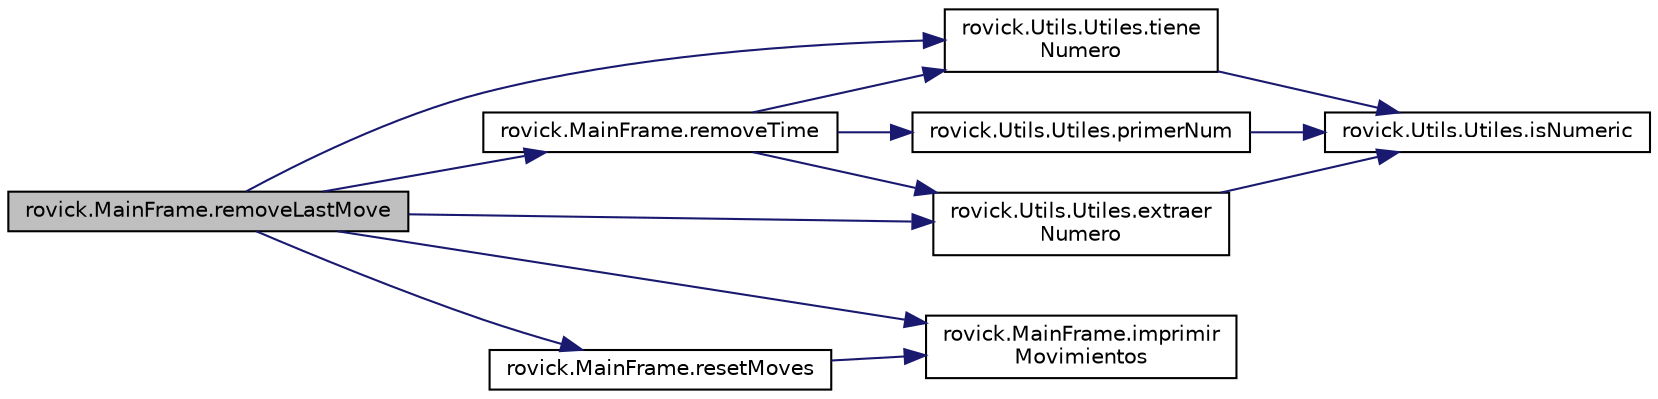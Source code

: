 digraph "rovick.MainFrame.removeLastMove"
{
  edge [fontname="Helvetica",fontsize="10",labelfontname="Helvetica",labelfontsize="10"];
  node [fontname="Helvetica",fontsize="10",shape=record];
  rankdir="LR";
  Node35 [label="rovick.MainFrame.removeLastMove",height=0.2,width=0.4,color="black", fillcolor="grey75", style="filled", fontcolor="black"];
  Node35 -> Node36 [color="midnightblue",fontsize="10",style="solid",fontname="Helvetica"];
  Node36 [label="rovick.MainFrame.removeTime",height=0.2,width=0.4,color="black", fillcolor="white", style="filled",URL="$group__MetdosAuxiliares.html#gaf06cc67bd587af7c4b5749cb74c55854",tooltip="Resta tiempo al GregorianCalendar tiempo dependiendo de que movimiento sea. "];
  Node36 -> Node37 [color="midnightblue",fontsize="10",style="solid",fontname="Helvetica"];
  Node37 [label="rovick.Utils.Utiles.tiene\lNumero",height=0.2,width=0.4,color="black", fillcolor="white", style="filled",URL="$classrovick_1_1Utils_1_1Utiles.html#a3727c5ee9df98a910159a619889f7bda",tooltip="Metodo que te devuelve true si la cadena pasada contiene algún numero. "];
  Node37 -> Node38 [color="midnightblue",fontsize="10",style="solid",fontname="Helvetica"];
  Node38 [label="rovick.Utils.Utiles.isNumeric",height=0.2,width=0.4,color="black", fillcolor="white", style="filled",URL="$classrovick_1_1Utils_1_1Utiles.html#af34c18d8e5344dc7bbc7be79a1bff7f1",tooltip="Metodo que te devuelve true si la cadena pasada es numérica. "];
  Node36 -> Node39 [color="midnightblue",fontsize="10",style="solid",fontname="Helvetica"];
  Node39 [label="rovick.Utils.Utiles.primerNum",height=0.2,width=0.4,color="black", fillcolor="white", style="filled",URL="$classrovick_1_1Utils_1_1Utiles.html#a6844ffe69749214354abe47b5a4d19ba",tooltip="Metdo que devuelve la posicion del pimier numero numérico de la cadena. "];
  Node39 -> Node38 [color="midnightblue",fontsize="10",style="solid",fontname="Helvetica"];
  Node36 -> Node40 [color="midnightblue",fontsize="10",style="solid",fontname="Helvetica"];
  Node40 [label="rovick.Utils.Utiles.extraer\lNumero",height=0.2,width=0.4,color="black", fillcolor="white", style="filled",URL="$classrovick_1_1Utils_1_1Utiles.html#a7bc6aa7244f58b59cb5d6ae1d87b1cf5",tooltip="Metodo que te devuelve el entero que contine la cadena. "];
  Node40 -> Node38 [color="midnightblue",fontsize="10",style="solid",fontname="Helvetica"];
  Node35 -> Node37 [color="midnightblue",fontsize="10",style="solid",fontname="Helvetica"];
  Node35 -> Node40 [color="midnightblue",fontsize="10",style="solid",fontname="Helvetica"];
  Node35 -> Node41 [color="midnightblue",fontsize="10",style="solid",fontname="Helvetica"];
  Node41 [label="rovick.MainFrame.imprimir\lMovimientos",height=0.2,width=0.4,color="black", fillcolor="white", style="filled",URL="$group__MetdosAuxiliares.html#gab1aea5aaaa8b8b695b3c30c08a2fb705",tooltip="Encorgado de rellenar el TextArea de los movimientos a partir del ArrayList movimientos. "];
  Node35 -> Node42 [color="midnightblue",fontsize="10",style="solid",fontname="Helvetica"];
  Node42 [label="rovick.MainFrame.resetMoves",height=0.2,width=0.4,color="black", fillcolor="white", style="filled",URL="$group__MetdosAuxiliares.html#ga5c0bd377260e617abd7b98081ccd538d",tooltip="Limpia la interface y duvuelve las variables a su estado por defecto. "];
  Node42 -> Node41 [color="midnightblue",fontsize="10",style="solid",fontname="Helvetica"];
}
